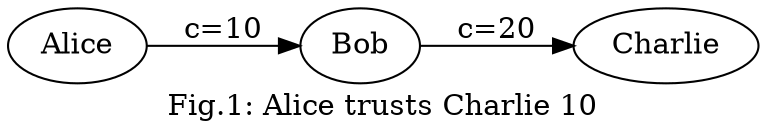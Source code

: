 digraph G {
  rankdir=LR
  labelloc="b"
  label="Fig.1:\ Alice\ trusts\ Charlie\ 10"
  Alice -> Bob [label="c=10"] // g=0.6
  Bob -> Charlie [label="c=20"] // g=0.4
}
